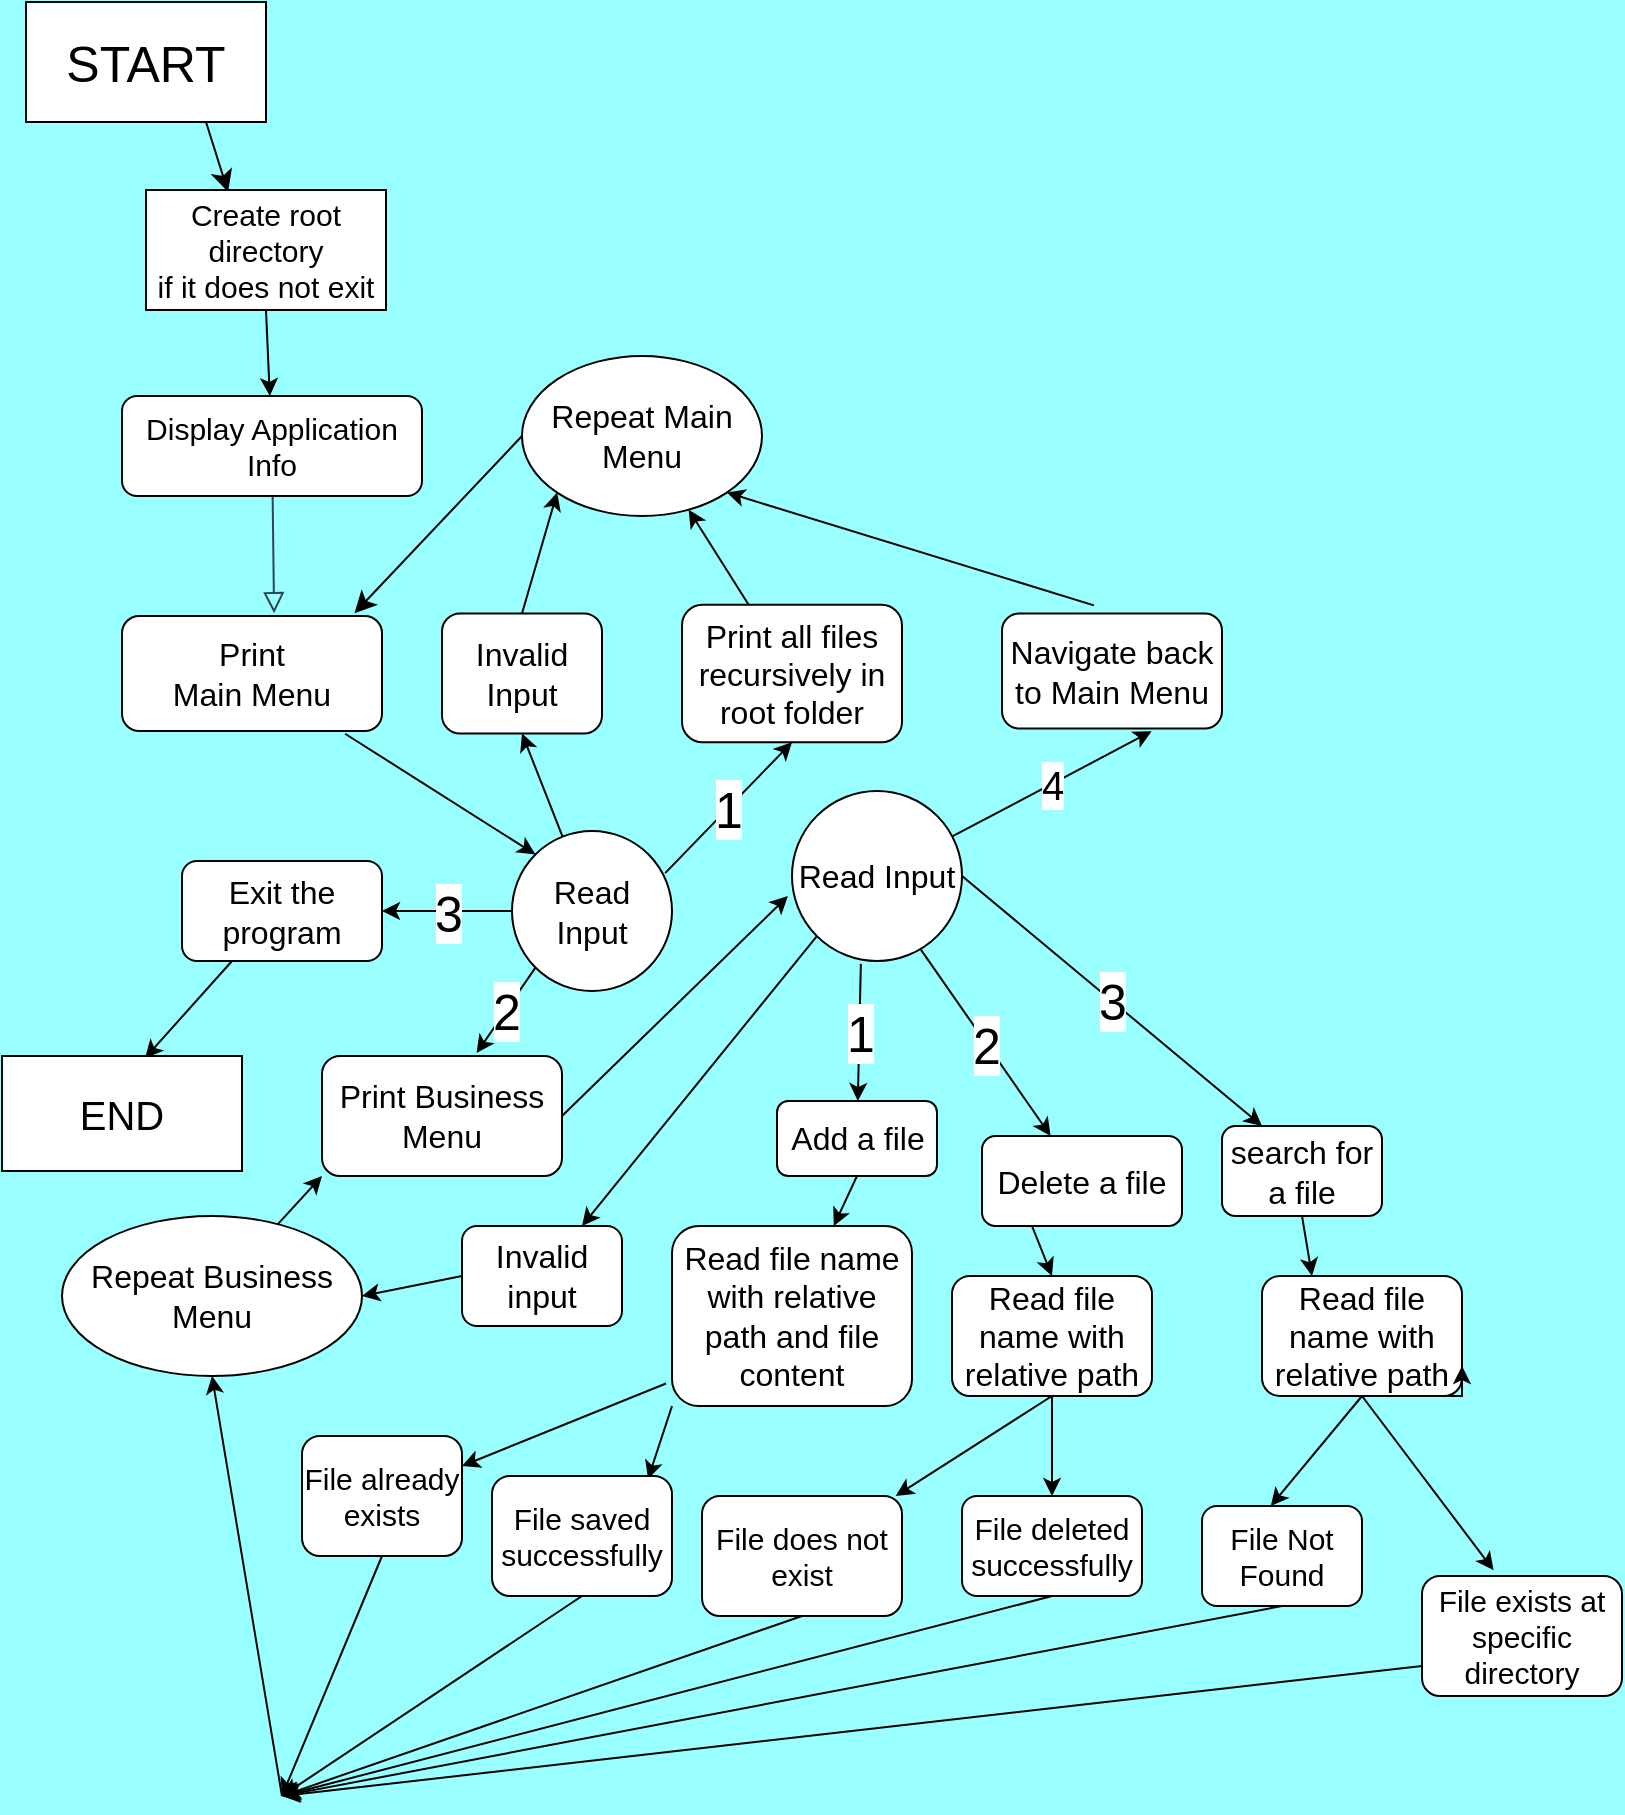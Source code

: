<mxfile version="20.5.3" type="embed"><diagram id="C5RBs43oDa-KdzZeNtuy" name="Page-1"><mxGraphModel dx="771" dy="423" grid="0" gridSize="10" guides="1" tooltips="1" connect="1" arrows="1" fold="1" page="1" pageScale="1" pageWidth="827" pageHeight="1169" background="#99FFFF" math="0" shadow="0"><root><mxCell id="WIyWlLk6GJQsqaUBKTNV-0"/><mxCell id="WIyWlLk6GJQsqaUBKTNV-1" parent="WIyWlLk6GJQsqaUBKTNV-0"/><mxCell id="WIyWlLk6GJQsqaUBKTNV-2" value="" style="rounded=0;html=1;jettySize=auto;orthogonalLoop=1;fontSize=11;endArrow=block;endFill=0;endSize=8;strokeWidth=1;shadow=0;labelBackgroundColor=none;entryX=0.585;entryY=-0.024;entryDx=0;entryDy=0;entryPerimeter=0;targetPerimeterSpacing=8;fillColor=#647687;strokeColor=#314354;" parent="WIyWlLk6GJQsqaUBKTNV-1" source="WIyWlLk6GJQsqaUBKTNV-3" target="mP3IFipRadDMKeITkalt-62" edge="1"><mxGeometry relative="1" as="geometry"><mxPoint x="540" y="180" as="targetPoint"/></mxGeometry></mxCell><mxCell id="WIyWlLk6GJQsqaUBKTNV-3" value="Display Application Info" style="rounded=1;whiteSpace=wrap;html=1;fontSize=15;glass=0;strokeWidth=1;shadow=0;" parent="WIyWlLk6GJQsqaUBKTNV-1" vertex="1"><mxGeometry x="470" y="230" width="150" height="50" as="geometry"/></mxCell><mxCell id="mP3IFipRadDMKeITkalt-1" style="rounded=0;orthogonalLoop=1;jettySize=auto;html=1;exitX=0.858;exitY=1.024;exitDx=0;exitDy=0;entryX=0;entryY=0;entryDx=0;entryDy=0;exitPerimeter=0;" parent="WIyWlLk6GJQsqaUBKTNV-1" source="mP3IFipRadDMKeITkalt-62" target="mP3IFipRadDMKeITkalt-3" edge="1"><mxGeometry relative="1" as="geometry"><mxPoint x="220" y="300" as="targetPoint"/><mxPoint x="540" y="260" as="sourcePoint"/></mxGeometry></mxCell><mxCell id="mP3IFipRadDMKeITkalt-8" value="1" style="rounded=0;orthogonalLoop=1;jettySize=auto;html=1;exitX=0.957;exitY=0.263;exitDx=0;exitDy=0;entryX=0.5;entryY=1;entryDx=0;entryDy=0;exitPerimeter=0;fontSize=25;" parent="WIyWlLk6GJQsqaUBKTNV-1" source="mP3IFipRadDMKeITkalt-3" target="mP3IFipRadDMKeITkalt-11" edge="1"><mxGeometry relative="1" as="geometry"><mxPoint x="340" y="340" as="targetPoint"/></mxGeometry></mxCell><mxCell id="mP3IFipRadDMKeITkalt-15" value="3" style="rounded=0;orthogonalLoop=1;jettySize=auto;html=1;entryX=1;entryY=0.5;entryDx=0;entryDy=0;fontSize=25;" parent="WIyWlLk6GJQsqaUBKTNV-1" source="mP3IFipRadDMKeITkalt-3" target="mP3IFipRadDMKeITkalt-19" edge="1"><mxGeometry relative="1" as="geometry"><mxPoint x="310" y="390" as="targetPoint"/></mxGeometry></mxCell><mxCell id="mP3IFipRadDMKeITkalt-116" style="rounded=0;orthogonalLoop=1;jettySize=auto;html=1;entryX=0.5;entryY=1;entryDx=0;entryDy=0;" parent="WIyWlLk6GJQsqaUBKTNV-1" source="mP3IFipRadDMKeITkalt-3" target="mP3IFipRadDMKeITkalt-115" edge="1"><mxGeometry relative="1" as="geometry"/></mxCell><mxCell id="-cmYZ6ppKfQ_UxQmh1x8-26" value="2" style="rounded=0;orthogonalLoop=1;jettySize=auto;html=1;exitX=0;exitY=1;exitDx=0;exitDy=0;entryX=0.644;entryY=-0.024;entryDx=0;entryDy=0;entryPerimeter=0;fontSize=25;" parent="WIyWlLk6GJQsqaUBKTNV-1" source="mP3IFipRadDMKeITkalt-3" target="mP3IFipRadDMKeITkalt-63" edge="1"><mxGeometry relative="1" as="geometry"/></mxCell><mxCell id="mP3IFipRadDMKeITkalt-3" value="Read Input" style="ellipse;whiteSpace=wrap;html=1;aspect=fixed;fontSize=16;" parent="WIyWlLk6GJQsqaUBKTNV-1" vertex="1"><mxGeometry x="665" y="447.5" width="80" height="80" as="geometry"/></mxCell><mxCell id="mP3IFipRadDMKeITkalt-104" value="" style="rounded=0;orthogonalLoop=1;jettySize=auto;html=1;" parent="WIyWlLk6GJQsqaUBKTNV-1" source="mP3IFipRadDMKeITkalt-11" target="mP3IFipRadDMKeITkalt-103" edge="1"><mxGeometry relative="1" as="geometry"/></mxCell><mxCell id="mP3IFipRadDMKeITkalt-11" value="Print all files recursively in root folder" style="rounded=1;whiteSpace=wrap;html=1;fontSize=16;" parent="WIyWlLk6GJQsqaUBKTNV-1" vertex="1"><mxGeometry x="750" y="334.38" width="110" height="68.75" as="geometry"/></mxCell><mxCell id="-cmYZ6ppKfQ_UxQmh1x8-52" style="rounded=0;orthogonalLoop=1;jettySize=auto;html=1;exitX=0.25;exitY=1;exitDx=0;exitDy=0;entryX=0.596;entryY=0.019;entryDx=0;entryDy=0;entryPerimeter=0;" parent="WIyWlLk6GJQsqaUBKTNV-1" source="mP3IFipRadDMKeITkalt-19" target="-cmYZ6ppKfQ_UxQmh1x8-50" edge="1"><mxGeometry relative="1" as="geometry"/></mxCell><mxCell id="mP3IFipRadDMKeITkalt-19" value="Exit the program" style="rounded=1;whiteSpace=wrap;html=1;fontSize=16;" parent="WIyWlLk6GJQsqaUBKTNV-1" vertex="1"><mxGeometry x="500" y="462.5" width="100" height="50" as="geometry"/></mxCell><mxCell id="mP3IFipRadDMKeITkalt-47" value="1" style="rounded=0;orthogonalLoop=1;jettySize=auto;html=1;exitX=0.405;exitY=1.017;exitDx=0;exitDy=0;fontSize=25;exitPerimeter=0;" parent="WIyWlLk6GJQsqaUBKTNV-1" source="mP3IFipRadDMKeITkalt-27" target="mP3IFipRadDMKeITkalt-70" edge="1"><mxGeometry relative="1" as="geometry"><mxPoint x="660" y="730" as="targetPoint"/></mxGeometry></mxCell><mxCell id="mP3IFipRadDMKeITkalt-77" value="2" style="rounded=0;orthogonalLoop=1;jettySize=auto;html=1;exitX=0.758;exitY=0.933;exitDx=0;exitDy=0;fontSize=25;exitPerimeter=0;" parent="WIyWlLk6GJQsqaUBKTNV-1" source="mP3IFipRadDMKeITkalt-27" target="mP3IFipRadDMKeITkalt-74" edge="1"><mxGeometry relative="1" as="geometry"/></mxCell><mxCell id="-cmYZ6ppKfQ_UxQmh1x8-25" value="4" style="rounded=0;orthogonalLoop=1;jettySize=auto;html=1;entryX=0.68;entryY=1.024;entryDx=0;entryDy=0;entryPerimeter=0;fontSize=20;" parent="WIyWlLk6GJQsqaUBKTNV-1" source="mP3IFipRadDMKeITkalt-27" target="mP3IFipRadDMKeITkalt-108" edge="1"><mxGeometry relative="1" as="geometry"><mxPoint x="900" y="470" as="targetPoint"/></mxGeometry></mxCell><mxCell id="-cmYZ6ppKfQ_UxQmh1x8-39" value="3" style="rounded=0;orthogonalLoop=1;jettySize=auto;html=1;exitX=1;exitY=0.5;exitDx=0;exitDy=0;entryX=0.25;entryY=0;entryDx=0;entryDy=0;fontSize=25;" parent="WIyWlLk6GJQsqaUBKTNV-1" source="mP3IFipRadDMKeITkalt-27" target="mP3IFipRadDMKeITkalt-82" edge="1"><mxGeometry relative="1" as="geometry"/></mxCell><mxCell id="-cmYZ6ppKfQ_UxQmh1x8-42" style="rounded=0;orthogonalLoop=1;jettySize=auto;html=1;exitX=0;exitY=1;exitDx=0;exitDy=0;entryX=0.75;entryY=0;entryDx=0;entryDy=0;" parent="WIyWlLk6GJQsqaUBKTNV-1" source="mP3IFipRadDMKeITkalt-27" target="mP3IFipRadDMKeITkalt-112" edge="1"><mxGeometry relative="1" as="geometry"/></mxCell><mxCell id="mP3IFipRadDMKeITkalt-27" value="Read Input" style="ellipse;whiteSpace=wrap;html=1;aspect=fixed;fontSize=16;" parent="WIyWlLk6GJQsqaUBKTNV-1" vertex="1"><mxGeometry x="805" y="427.5" width="85" height="85" as="geometry"/></mxCell><mxCell id="-cmYZ6ppKfQ_UxQmh1x8-6" style="rounded=0;orthogonalLoop=1;jettySize=auto;html=1;exitX=0;exitY=1;exitDx=0;exitDy=0;entryX=0.867;entryY=0.024;entryDx=0;entryDy=0;entryPerimeter=0;" parent="WIyWlLk6GJQsqaUBKTNV-1" source="mP3IFipRadDMKeITkalt-35" target="mP3IFipRadDMKeITkalt-43" edge="1"><mxGeometry relative="1" as="geometry"/></mxCell><mxCell id="-cmYZ6ppKfQ_UxQmh1x8-7" style="rounded=0;orthogonalLoop=1;jettySize=auto;html=1;exitX=-0.025;exitY=0.875;exitDx=0;exitDy=0;entryX=1;entryY=0.25;entryDx=0;entryDy=0;exitPerimeter=0;" parent="WIyWlLk6GJQsqaUBKTNV-1" source="mP3IFipRadDMKeITkalt-35" target="mP3IFipRadDMKeITkalt-41" edge="1"><mxGeometry relative="1" as="geometry"/></mxCell><mxCell id="mP3IFipRadDMKeITkalt-35" value="Read file name with relative path and file content" style="rounded=1;whiteSpace=wrap;html=1;fontSize=16;" parent="WIyWlLk6GJQsqaUBKTNV-1" vertex="1"><mxGeometry x="745" y="645" width="120" height="90" as="geometry"/></mxCell><mxCell id="-cmYZ6ppKfQ_UxQmh1x8-29" style="rounded=0;orthogonalLoop=1;jettySize=auto;html=1;exitX=0.5;exitY=1;exitDx=0;exitDy=0;" parent="WIyWlLk6GJQsqaUBKTNV-1" source="mP3IFipRadDMKeITkalt-41" edge="1"><mxGeometry relative="1" as="geometry"><mxPoint x="550" y="930" as="targetPoint"/></mxGeometry></mxCell><mxCell id="mP3IFipRadDMKeITkalt-41" value="File already exists" style="rounded=1;whiteSpace=wrap;html=1;fontSize=15;" parent="WIyWlLk6GJQsqaUBKTNV-1" vertex="1"><mxGeometry x="560" y="750" width="80" height="60" as="geometry"/></mxCell><mxCell id="-cmYZ6ppKfQ_UxQmh1x8-30" style="rounded=0;orthogonalLoop=1;jettySize=auto;html=1;exitX=0.5;exitY=1;exitDx=0;exitDy=0;" parent="WIyWlLk6GJQsqaUBKTNV-1" source="mP3IFipRadDMKeITkalt-43" edge="1"><mxGeometry relative="1" as="geometry"><mxPoint x="550" y="930" as="targetPoint"/></mxGeometry></mxCell><mxCell id="mP3IFipRadDMKeITkalt-43" value="File saved successfully" style="rounded=1;whiteSpace=wrap;html=1;fontSize=15;" parent="WIyWlLk6GJQsqaUBKTNV-1" vertex="1"><mxGeometry x="655" y="770" width="90" height="60" as="geometry"/></mxCell><mxCell id="mP3IFipRadDMKeITkalt-80" style="rounded=0;orthogonalLoop=1;jettySize=auto;html=1;exitX=0.5;exitY=1;exitDx=0;exitDy=0;entryX=0.5;entryY=0;entryDx=0;entryDy=0;" parent="WIyWlLk6GJQsqaUBKTNV-1" source="mP3IFipRadDMKeITkalt-52" target="mP3IFipRadDMKeITkalt-57" edge="1"><mxGeometry relative="1" as="geometry"/></mxCell><mxCell id="-cmYZ6ppKfQ_UxQmh1x8-4" style="rounded=0;orthogonalLoop=1;jettySize=auto;html=1;exitX=0.5;exitY=1;exitDx=0;exitDy=0;" parent="WIyWlLk6GJQsqaUBKTNV-1" source="mP3IFipRadDMKeITkalt-52" target="mP3IFipRadDMKeITkalt-59" edge="1"><mxGeometry relative="1" as="geometry"/></mxCell><mxCell id="mP3IFipRadDMKeITkalt-52" value="Read file name with relative path" style="rounded=1;whiteSpace=wrap;html=1;fontSize=16;" parent="WIyWlLk6GJQsqaUBKTNV-1" vertex="1"><mxGeometry x="885" y="670" width="100" height="60" as="geometry"/></mxCell><mxCell id="-cmYZ6ppKfQ_UxQmh1x8-33" style="rounded=0;orthogonalLoop=1;jettySize=auto;html=1;exitX=0.5;exitY=1;exitDx=0;exitDy=0;" parent="WIyWlLk6GJQsqaUBKTNV-1" source="mP3IFipRadDMKeITkalt-57" edge="1"><mxGeometry relative="1" as="geometry"><mxPoint x="550" y="930" as="targetPoint"/></mxGeometry></mxCell><mxCell id="mP3IFipRadDMKeITkalt-57" value="File deleted successfully" style="rounded=1;whiteSpace=wrap;html=1;fontSize=15;" parent="WIyWlLk6GJQsqaUBKTNV-1" vertex="1"><mxGeometry x="890" y="780" width="90" height="50" as="geometry"/></mxCell><mxCell id="-cmYZ6ppKfQ_UxQmh1x8-31" style="rounded=0;orthogonalLoop=1;jettySize=auto;html=1;exitX=0.5;exitY=1;exitDx=0;exitDy=0;" parent="WIyWlLk6GJQsqaUBKTNV-1" source="mP3IFipRadDMKeITkalt-59" edge="1"><mxGeometry relative="1" as="geometry"><mxPoint x="550" y="930" as="targetPoint"/></mxGeometry></mxCell><mxCell id="mP3IFipRadDMKeITkalt-59" value="File does not exist" style="rounded=1;whiteSpace=wrap;html=1;fontSize=15;" parent="WIyWlLk6GJQsqaUBKTNV-1" vertex="1"><mxGeometry x="760" y="780" width="100" height="60" as="geometry"/></mxCell><mxCell id="mP3IFipRadDMKeITkalt-62" value="&lt;div style=&quot;font-size: 16px;&quot;&gt;Print&lt;/div&gt;&lt;div style=&quot;font-size: 16px;&quot;&gt;Main Menu&lt;/div&gt;" style="rounded=1;whiteSpace=wrap;html=1;fontSize=16;" parent="WIyWlLk6GJQsqaUBKTNV-1" vertex="1"><mxGeometry x="470" y="340" width="130" height="57.5" as="geometry"/></mxCell><mxCell id="mP3IFipRadDMKeITkalt-67" style="rounded=0;orthogonalLoop=1;jettySize=auto;html=1;exitX=1;exitY=0.5;exitDx=0;exitDy=0;entryX=-0.024;entryY=0.618;entryDx=0;entryDy=0;entryPerimeter=0;" parent="WIyWlLk6GJQsqaUBKTNV-1" source="mP3IFipRadDMKeITkalt-63" target="mP3IFipRadDMKeITkalt-27" edge="1"><mxGeometry relative="1" as="geometry"/></mxCell><mxCell id="mP3IFipRadDMKeITkalt-63" value="&lt;div style=&quot;font-size: 16px;&quot;&gt;Print Business&lt;/div&gt;&lt;div style=&quot;font-size: 16px;&quot;&gt;Menu&lt;br style=&quot;font-size: 16px;&quot;&gt;&lt;/div&gt;" style="rounded=1;whiteSpace=wrap;html=1;fontSize=16;" parent="WIyWlLk6GJQsqaUBKTNV-1" vertex="1"><mxGeometry x="570" y="560" width="120" height="60" as="geometry"/></mxCell><mxCell id="mP3IFipRadDMKeITkalt-71" style="rounded=0;orthogonalLoop=1;jettySize=auto;html=1;exitX=0.5;exitY=1;exitDx=0;exitDy=0;" parent="WIyWlLk6GJQsqaUBKTNV-1" source="mP3IFipRadDMKeITkalt-70" target="mP3IFipRadDMKeITkalt-35" edge="1"><mxGeometry relative="1" as="geometry"><mxPoint x="830" y="630" as="sourcePoint"/></mxGeometry></mxCell><mxCell id="mP3IFipRadDMKeITkalt-70" value="Add a file" style="rounded=1;whiteSpace=wrap;html=1;fontSize=16;" parent="WIyWlLk6GJQsqaUBKTNV-1" vertex="1"><mxGeometry x="797.5" y="582.5" width="80" height="37.5" as="geometry"/></mxCell><mxCell id="mP3IFipRadDMKeITkalt-78" style="rounded=0;orthogonalLoop=1;jettySize=auto;html=1;exitX=0.25;exitY=1;exitDx=0;exitDy=0;entryX=0.5;entryY=0;entryDx=0;entryDy=0;" parent="WIyWlLk6GJQsqaUBKTNV-1" source="mP3IFipRadDMKeITkalt-74" target="mP3IFipRadDMKeITkalt-52" edge="1"><mxGeometry relative="1" as="geometry"><mxPoint x="744" y="850" as="targetPoint"/></mxGeometry></mxCell><mxCell id="mP3IFipRadDMKeITkalt-74" value="Delete a file" style="rounded=1;whiteSpace=wrap;html=1;fontSize=16;" parent="WIyWlLk6GJQsqaUBKTNV-1" vertex="1"><mxGeometry x="900" y="600" width="100" height="45" as="geometry"/></mxCell><mxCell id="mP3IFipRadDMKeITkalt-86" style="rounded=0;orthogonalLoop=1;jettySize=auto;html=1;exitX=0.5;exitY=1;exitDx=0;exitDy=0;entryX=0.25;entryY=0;entryDx=0;entryDy=0;" parent="WIyWlLk6GJQsqaUBKTNV-1" source="mP3IFipRadDMKeITkalt-82" target="mP3IFipRadDMKeITkalt-84" edge="1"><mxGeometry relative="1" as="geometry"/></mxCell><mxCell id="mP3IFipRadDMKeITkalt-82" value="search for a file" style="rounded=1;whiteSpace=wrap;html=1;fontSize=16;" parent="WIyWlLk6GJQsqaUBKTNV-1" vertex="1"><mxGeometry x="1020" y="595" width="80" height="45" as="geometry"/></mxCell><mxCell id="mP3IFipRadDMKeITkalt-93" style="rounded=0;orthogonalLoop=1;jettySize=auto;html=1;exitX=0.5;exitY=1;exitDx=0;exitDy=0;entryX=0.43;entryY=0;entryDx=0;entryDy=0;entryPerimeter=0;" parent="WIyWlLk6GJQsqaUBKTNV-1" source="mP3IFipRadDMKeITkalt-84" target="mP3IFipRadDMKeITkalt-91" edge="1"><mxGeometry relative="1" as="geometry"><mxPoint x="1020" y="960" as="targetPoint"/></mxGeometry></mxCell><mxCell id="mP3IFipRadDMKeITkalt-94" style="rounded=0;orthogonalLoop=1;jettySize=auto;html=1;exitX=0.5;exitY=1;exitDx=0;exitDy=0;entryX=0.358;entryY=-0.048;entryDx=0;entryDy=0;entryPerimeter=0;" parent="WIyWlLk6GJQsqaUBKTNV-1" source="mP3IFipRadDMKeITkalt-84" target="mP3IFipRadDMKeITkalt-92" edge="1"><mxGeometry relative="1" as="geometry"><mxPoint x="1080" y="940" as="targetPoint"/></mxGeometry></mxCell><mxCell id="mP3IFipRadDMKeITkalt-84" value="Read file name with relative path" style="rounded=1;whiteSpace=wrap;html=1;fontSize=16;" parent="WIyWlLk6GJQsqaUBKTNV-1" vertex="1"><mxGeometry x="1040" y="670" width="100" height="60" as="geometry"/></mxCell><mxCell id="-cmYZ6ppKfQ_UxQmh1x8-34" style="rounded=0;orthogonalLoop=1;jettySize=auto;html=1;exitX=0.5;exitY=1;exitDx=0;exitDy=0;" parent="WIyWlLk6GJQsqaUBKTNV-1" source="mP3IFipRadDMKeITkalt-91" edge="1"><mxGeometry relative="1" as="geometry"><mxPoint x="550" y="930" as="targetPoint"/></mxGeometry></mxCell><mxCell id="mP3IFipRadDMKeITkalt-91" value="File Not Found" style="rounded=1;whiteSpace=wrap;html=1;fontSize=15;" parent="WIyWlLk6GJQsqaUBKTNV-1" vertex="1"><mxGeometry x="1010" y="785" width="80" height="50" as="geometry"/></mxCell><mxCell id="-cmYZ6ppKfQ_UxQmh1x8-35" style="rounded=0;orthogonalLoop=1;jettySize=auto;html=1;exitX=0;exitY=0.75;exitDx=0;exitDy=0;" parent="WIyWlLk6GJQsqaUBKTNV-1" source="mP3IFipRadDMKeITkalt-92" edge="1"><mxGeometry relative="1" as="geometry"><mxPoint x="550" y="930" as="targetPoint"/></mxGeometry></mxCell><mxCell id="mP3IFipRadDMKeITkalt-92" value="File exists at specific directory" style="rounded=1;whiteSpace=wrap;html=1;fontSize=15;" parent="WIyWlLk6GJQsqaUBKTNV-1" vertex="1"><mxGeometry x="1120" y="820" width="100" height="60" as="geometry"/></mxCell><mxCell id="-cmYZ6ppKfQ_UxQmh1x8-37" style="rounded=0;orthogonalLoop=1;jettySize=auto;html=1;entryX=0;entryY=1;entryDx=0;entryDy=0;" parent="WIyWlLk6GJQsqaUBKTNV-1" source="mP3IFipRadDMKeITkalt-95" target="mP3IFipRadDMKeITkalt-63" edge="1"><mxGeometry relative="1" as="geometry"><mxPoint x="580" y="600" as="targetPoint"/></mxGeometry></mxCell><mxCell id="mP3IFipRadDMKeITkalt-95" value="Repeat Business Menu" style="ellipse;whiteSpace=wrap;html=1;fontSize=16;" parent="WIyWlLk6GJQsqaUBKTNV-1" vertex="1"><mxGeometry x="440" y="640" width="150" height="80" as="geometry"/></mxCell><mxCell id="mP3IFipRadDMKeITkalt-105" style="rounded=0;orthogonalLoop=1;jettySize=auto;html=1;exitX=0;exitY=0.5;exitDx=0;exitDy=0;entryX=0.894;entryY=-0.024;entryDx=0;entryDy=0;entryPerimeter=0;endSize=8;" parent="WIyWlLk6GJQsqaUBKTNV-1" source="mP3IFipRadDMKeITkalt-103" target="mP3IFipRadDMKeITkalt-62" edge="1"><mxGeometry relative="1" as="geometry"><mxPoint x="580" y="330" as="targetPoint"/></mxGeometry></mxCell><mxCell id="mP3IFipRadDMKeITkalt-103" value="Repeat Main Menu" style="ellipse;whiteSpace=wrap;html=1;fontSize=16;" parent="WIyWlLk6GJQsqaUBKTNV-1" vertex="1"><mxGeometry x="670" y="210" width="120" height="80" as="geometry"/></mxCell><mxCell id="mP3IFipRadDMKeITkalt-109" style="rounded=0;orthogonalLoop=1;jettySize=auto;html=1;exitX=0.418;exitY=-0.071;exitDx=0;exitDy=0;entryX=1;entryY=1;entryDx=0;entryDy=0;exitPerimeter=0;" parent="WIyWlLk6GJQsqaUBKTNV-1" source="mP3IFipRadDMKeITkalt-108" target="mP3IFipRadDMKeITkalt-103" edge="1"><mxGeometry relative="1" as="geometry"/></mxCell><mxCell id="mP3IFipRadDMKeITkalt-108" value="Navigate back to Main Menu" style="rounded=1;whiteSpace=wrap;html=1;fontSize=16;" parent="WIyWlLk6GJQsqaUBKTNV-1" vertex="1"><mxGeometry x="910" y="338.75" width="110" height="57.5" as="geometry"/></mxCell><mxCell id="-cmYZ6ppKfQ_UxQmh1x8-38" style="rounded=0;orthogonalLoop=1;jettySize=auto;html=1;exitX=0;exitY=0.5;exitDx=0;exitDy=0;" parent="WIyWlLk6GJQsqaUBKTNV-1" source="mP3IFipRadDMKeITkalt-112" edge="1"><mxGeometry relative="1" as="geometry"><mxPoint x="590" y="680" as="targetPoint"/></mxGeometry></mxCell><mxCell id="mP3IFipRadDMKeITkalt-112" value="Invalid input" style="rounded=1;whiteSpace=wrap;html=1;fontSize=16;" parent="WIyWlLk6GJQsqaUBKTNV-1" vertex="1"><mxGeometry x="640" y="645" width="80" height="50" as="geometry"/></mxCell><mxCell id="mP3IFipRadDMKeITkalt-117" style="rounded=0;orthogonalLoop=1;jettySize=auto;html=1;exitX=0.5;exitY=0;exitDx=0;exitDy=0;entryX=0;entryY=1;entryDx=0;entryDy=0;" parent="WIyWlLk6GJQsqaUBKTNV-1" source="mP3IFipRadDMKeITkalt-115" target="mP3IFipRadDMKeITkalt-103" edge="1"><mxGeometry relative="1" as="geometry"><mxPoint x="690" y="250" as="targetPoint"/></mxGeometry></mxCell><mxCell id="mP3IFipRadDMKeITkalt-115" value="Invalid Input" style="rounded=1;whiteSpace=wrap;html=1;fontSize=16;" parent="WIyWlLk6GJQsqaUBKTNV-1" vertex="1"><mxGeometry x="630" y="338.75" width="80" height="60" as="geometry"/></mxCell><mxCell id="-cmYZ6ppKfQ_UxQmh1x8-0" style="edgeStyle=orthogonalEdgeStyle;rounded=0;orthogonalLoop=1;jettySize=auto;html=1;exitX=0.5;exitY=1;exitDx=0;exitDy=0;" parent="WIyWlLk6GJQsqaUBKTNV-1" source="mP3IFipRadDMKeITkalt-57" target="mP3IFipRadDMKeITkalt-57" edge="1"><mxGeometry relative="1" as="geometry"/></mxCell><mxCell id="-cmYZ6ppKfQ_UxQmh1x8-16" style="edgeStyle=orthogonalEdgeStyle;rounded=0;orthogonalLoop=1;jettySize=auto;html=1;exitX=0.75;exitY=1;exitDx=0;exitDy=0;entryX=1;entryY=0.75;entryDx=0;entryDy=0;" parent="WIyWlLk6GJQsqaUBKTNV-1" source="mP3IFipRadDMKeITkalt-84" target="mP3IFipRadDMKeITkalt-84" edge="1"><mxGeometry relative="1" as="geometry"/></mxCell><mxCell id="-cmYZ6ppKfQ_UxQmh1x8-36" value="" style="endArrow=classic;html=1;rounded=0;entryX=0.5;entryY=1;entryDx=0;entryDy=0;" parent="WIyWlLk6GJQsqaUBKTNV-1" target="mP3IFipRadDMKeITkalt-95" edge="1"><mxGeometry width="50" height="50" relative="1" as="geometry"><mxPoint x="550" y="930" as="sourcePoint"/><mxPoint x="700" y="800" as="targetPoint"/></mxGeometry></mxCell><mxCell id="-cmYZ6ppKfQ_UxQmh1x8-53" style="rounded=0;orthogonalLoop=1;jettySize=auto;html=1;exitX=0.75;exitY=1;exitDx=0;exitDy=0;endSize=8;entryX=0.342;entryY=0.017;entryDx=0;entryDy=0;entryPerimeter=0;" parent="WIyWlLk6GJQsqaUBKTNV-1" source="-cmYZ6ppKfQ_UxQmh1x8-48" target="0" edge="1"><mxGeometry relative="1" as="geometry"><mxPoint x="600" y="108" as="targetPoint"/></mxGeometry></mxCell><mxCell id="-cmYZ6ppKfQ_UxQmh1x8-48" value="START" style="rounded=0;whiteSpace=wrap;html=1;fontSize=25;" parent="WIyWlLk6GJQsqaUBKTNV-1" vertex="1"><mxGeometry x="422" y="33" width="120" height="60" as="geometry"/></mxCell><mxCell id="-cmYZ6ppKfQ_UxQmh1x8-50" value="END" style="rounded=0;whiteSpace=wrap;html=1;fontSize=20;" parent="WIyWlLk6GJQsqaUBKTNV-1" vertex="1"><mxGeometry x="410" y="560" width="120" height="57.5" as="geometry"/></mxCell><mxCell id="1" style="rounded=0;orthogonalLoop=1;jettySize=auto;html=1;exitX=0.5;exitY=1;exitDx=0;exitDy=0;" edge="1" parent="WIyWlLk6GJQsqaUBKTNV-1" source="0" target="WIyWlLk6GJQsqaUBKTNV-3"><mxGeometry relative="1" as="geometry"/></mxCell><mxCell id="0" value="Create root directory&lt;br style=&quot;font-size: 15px;&quot;&gt;if it does not exit" style="whiteSpace=wrap;html=1;fontSize=15;" vertex="1" parent="WIyWlLk6GJQsqaUBKTNV-1"><mxGeometry x="482" y="127" width="120" height="60" as="geometry"/></mxCell></root></mxGraphModel></diagram></mxfile>